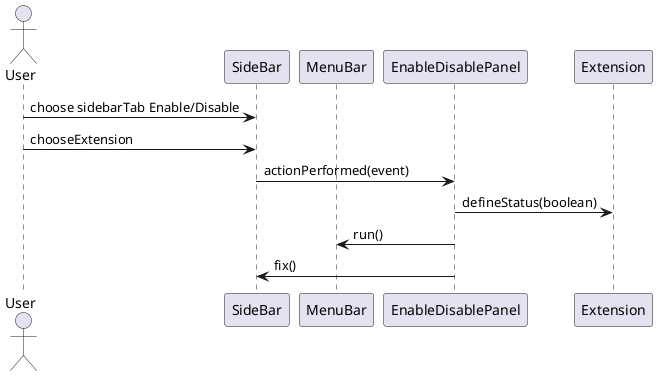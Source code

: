 @startuml doc-files/core01_01_enable_disable_ext_design2.png
 actor User
 participant "SideBar" as SB
 participant "MenuBar" as MB
 participant "EnableDisablePanel" as EDP
 participant "Extension" as Ext

 User -> SB : choose sidebarTab Enable/Disable
 User -> SB : chooseExtension
 SB -> EDP : actionPerformed(event)
 EDP -> Ext : defineStatus(boolean)
 EDP -> MB : run()
 EDP -> SB : fix()
@enduml